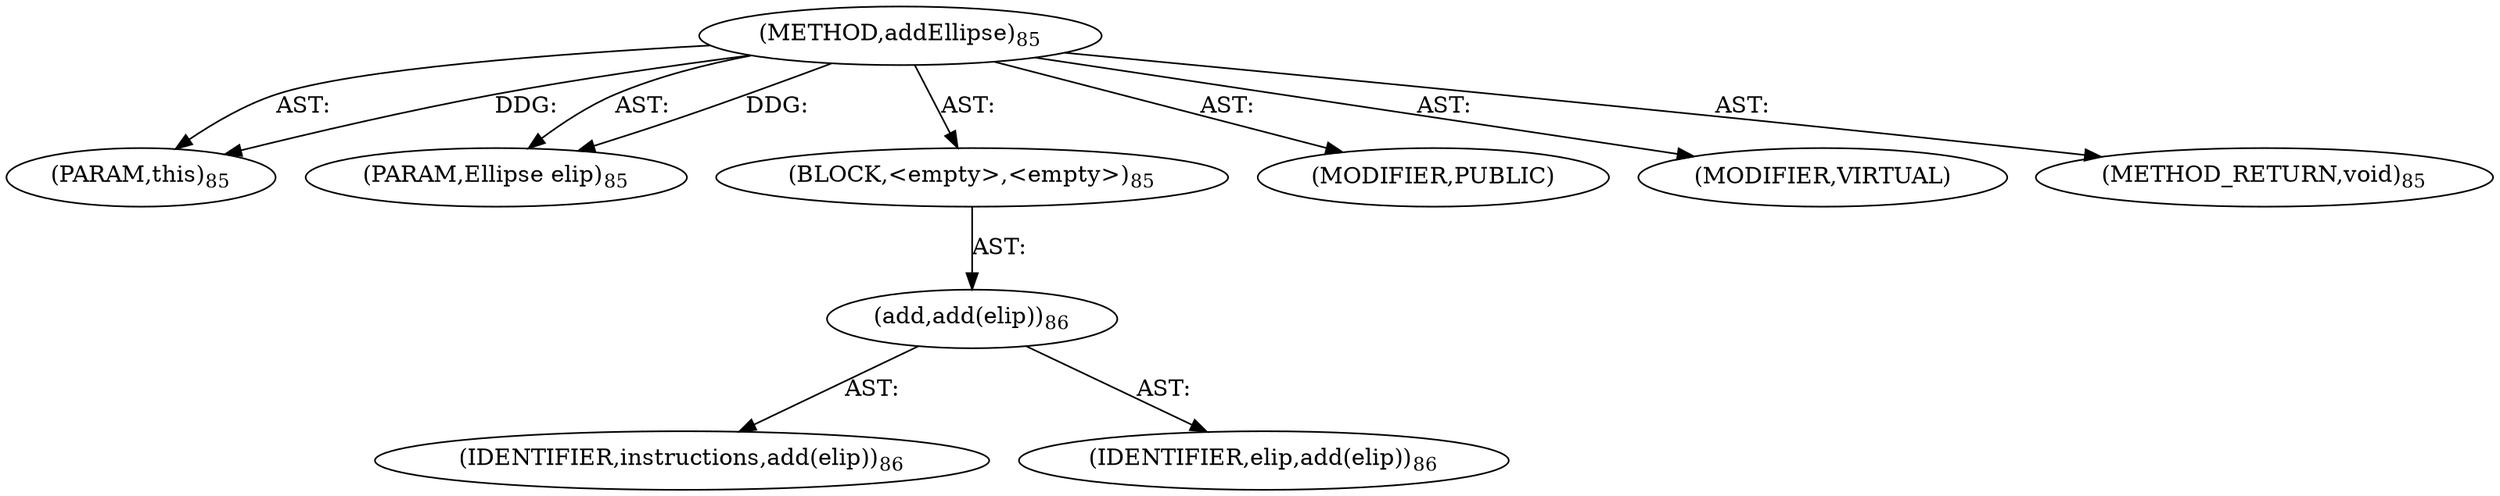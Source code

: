 digraph "addEllipse" {  
"111669149700" [label = <(METHOD,addEllipse)<SUB>85</SUB>> ]
"115964117001" [label = <(PARAM,this)<SUB>85</SUB>> ]
"115964117002" [label = <(PARAM,Ellipse elip)<SUB>85</SUB>> ]
"25769803780" [label = <(BLOCK,&lt;empty&gt;,&lt;empty&gt;)<SUB>85</SUB>> ]
"30064771078" [label = <(add,add(elip))<SUB>86</SUB>> ]
"68719476746" [label = <(IDENTIFIER,instructions,add(elip))<SUB>86</SUB>> ]
"68719476747" [label = <(IDENTIFIER,elip,add(elip))<SUB>86</SUB>> ]
"133143986186" [label = <(MODIFIER,PUBLIC)> ]
"133143986187" [label = <(MODIFIER,VIRTUAL)> ]
"128849018884" [label = <(METHOD_RETURN,void)<SUB>85</SUB>> ]
  "111669149700" -> "115964117001"  [ label = "AST: "] 
  "111669149700" -> "115964117002"  [ label = "AST: "] 
  "111669149700" -> "25769803780"  [ label = "AST: "] 
  "111669149700" -> "133143986186"  [ label = "AST: "] 
  "111669149700" -> "133143986187"  [ label = "AST: "] 
  "111669149700" -> "128849018884"  [ label = "AST: "] 
  "25769803780" -> "30064771078"  [ label = "AST: "] 
  "30064771078" -> "68719476746"  [ label = "AST: "] 
  "30064771078" -> "68719476747"  [ label = "AST: "] 
  "111669149700" -> "115964117001"  [ label = "DDG: "] 
  "111669149700" -> "115964117002"  [ label = "DDG: "] 
}
